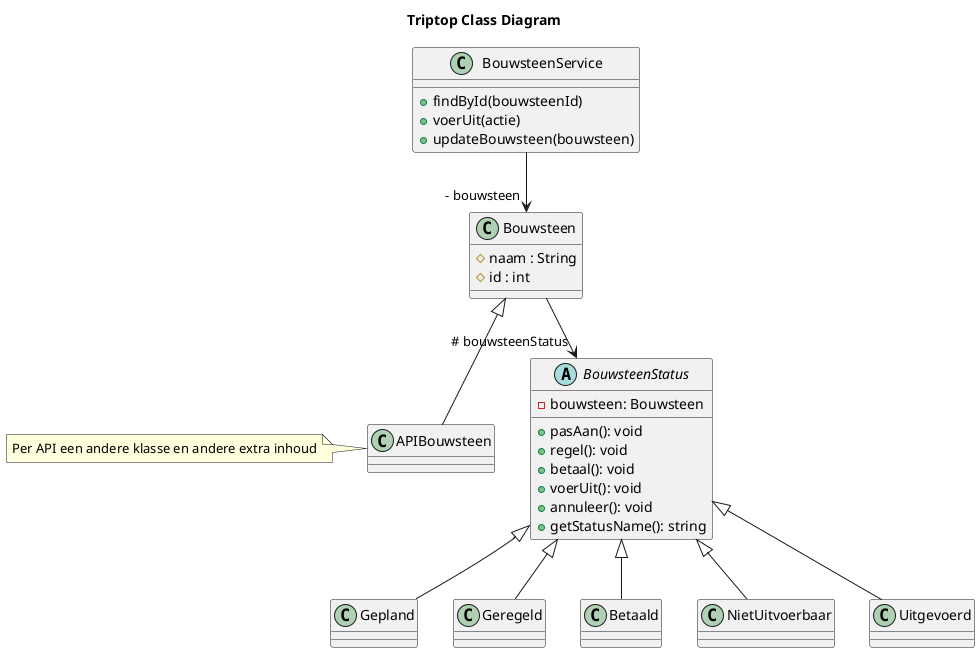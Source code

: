 @startuml
title Triptop Class Diagram
class BouwsteenService{
   + findById(bouwsteenId)
   + voerUit(actie)
   + updateBouwsteen(bouwsteen)
}

class Bouwsteen {
    # naam : String
    # id : int
}

abstract class BouwsteenStatus {
- bouwsteen: Bouwsteen
 + pasAan(): void
 + regel(): void
 + betaal(): void
 + voerUit(): void
 + annuleer(): void
 + getStatusName(): string
}

class Gepland
class Geregeld
class Betaald
class NietUitvoerbaar
class Uitgevoerd

class APIBouwsteen
note left: Per API een andere klasse en andere extra inhoud

Bouwsteen --> " # bouwsteenStatus"BouwsteenStatus
BouwsteenService --> " - bouwsteen" Bouwsteen
Bouwsteen ^-- APIBouwsteen
BouwsteenStatus ^-- Gepland
BouwsteenStatus ^-- Geregeld
BouwsteenStatus ^-- Betaald
BouwsteenStatus ^-- NietUitvoerbaar
BouwsteenStatus ^-- Uitgevoerd
@enduml